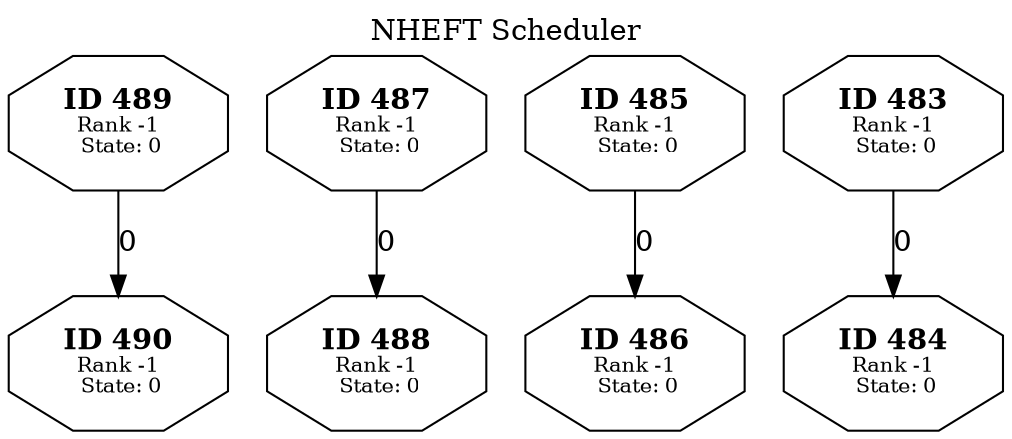 // Generated in NHEFTScheduler
digraph TargetTaskGraph {
  labelloc="t";
  label="NHEFT Scheduler";
  V490 [label=<<B>ID 490</B><BR /><FONT POINT-SIZE="10">Rank -1<BR /> State: 0</FONT>> shape=octagon];
  V489 [label=<<B>ID 489</B><BR /><FONT POINT-SIZE="10">Rank -1<BR /> State: 0</FONT>> shape=octagon];
  V489 -> V490 [color="black" label=<0>];
  V488 [label=<<B>ID 488</B><BR /><FONT POINT-SIZE="10">Rank -1<BR /> State: 0</FONT>> shape=octagon];
  V487 [label=<<B>ID 487</B><BR /><FONT POINT-SIZE="10">Rank -1<BR /> State: 0</FONT>> shape=octagon];
  V487 -> V488 [color="black" label=<0>];
  V486 [label=<<B>ID 486</B><BR /><FONT POINT-SIZE="10">Rank -1<BR /> State: 0</FONT>> shape=octagon];
  V485 [label=<<B>ID 485</B><BR /><FONT POINT-SIZE="10">Rank -1<BR /> State: 0</FONT>> shape=octagon];
  V485 -> V486 [color="black" label=<0>];
  V484 [label=<<B>ID 484</B><BR /><FONT POINT-SIZE="10">Rank -1<BR /> State: 0</FONT>> shape=octagon];
  V483 [label=<<B>ID 483</B><BR /><FONT POINT-SIZE="10">Rank -1<BR /> State: 0</FONT>> shape=octagon];
  V483 -> V484 [color="black" label=<0>];
}
